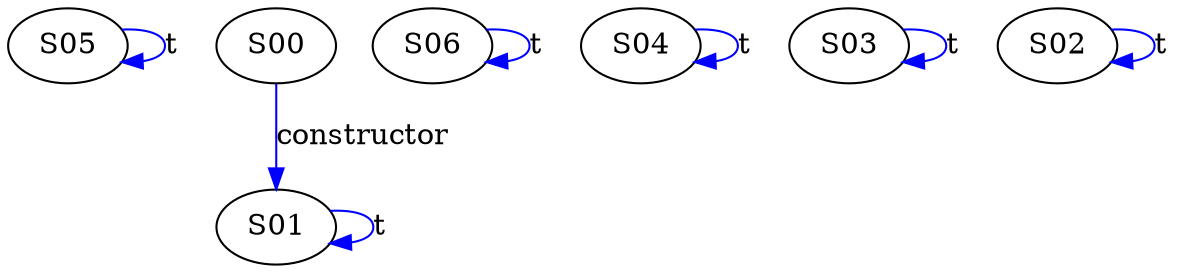 digraph {

S05->S05 [label="t", style="", color="blue"]
S01->S01 [label="t", style="", color="blue"]
S06->S06 [label="t", style="", color="blue"]
S04->S04 [label="t", style="", color="blue"]
S03->S03 [label="t", style="", color="blue"]
S02->S02 [label="t", style="", color="blue"]
S00->S01 [label="constructor", style="", color="blue"]
}